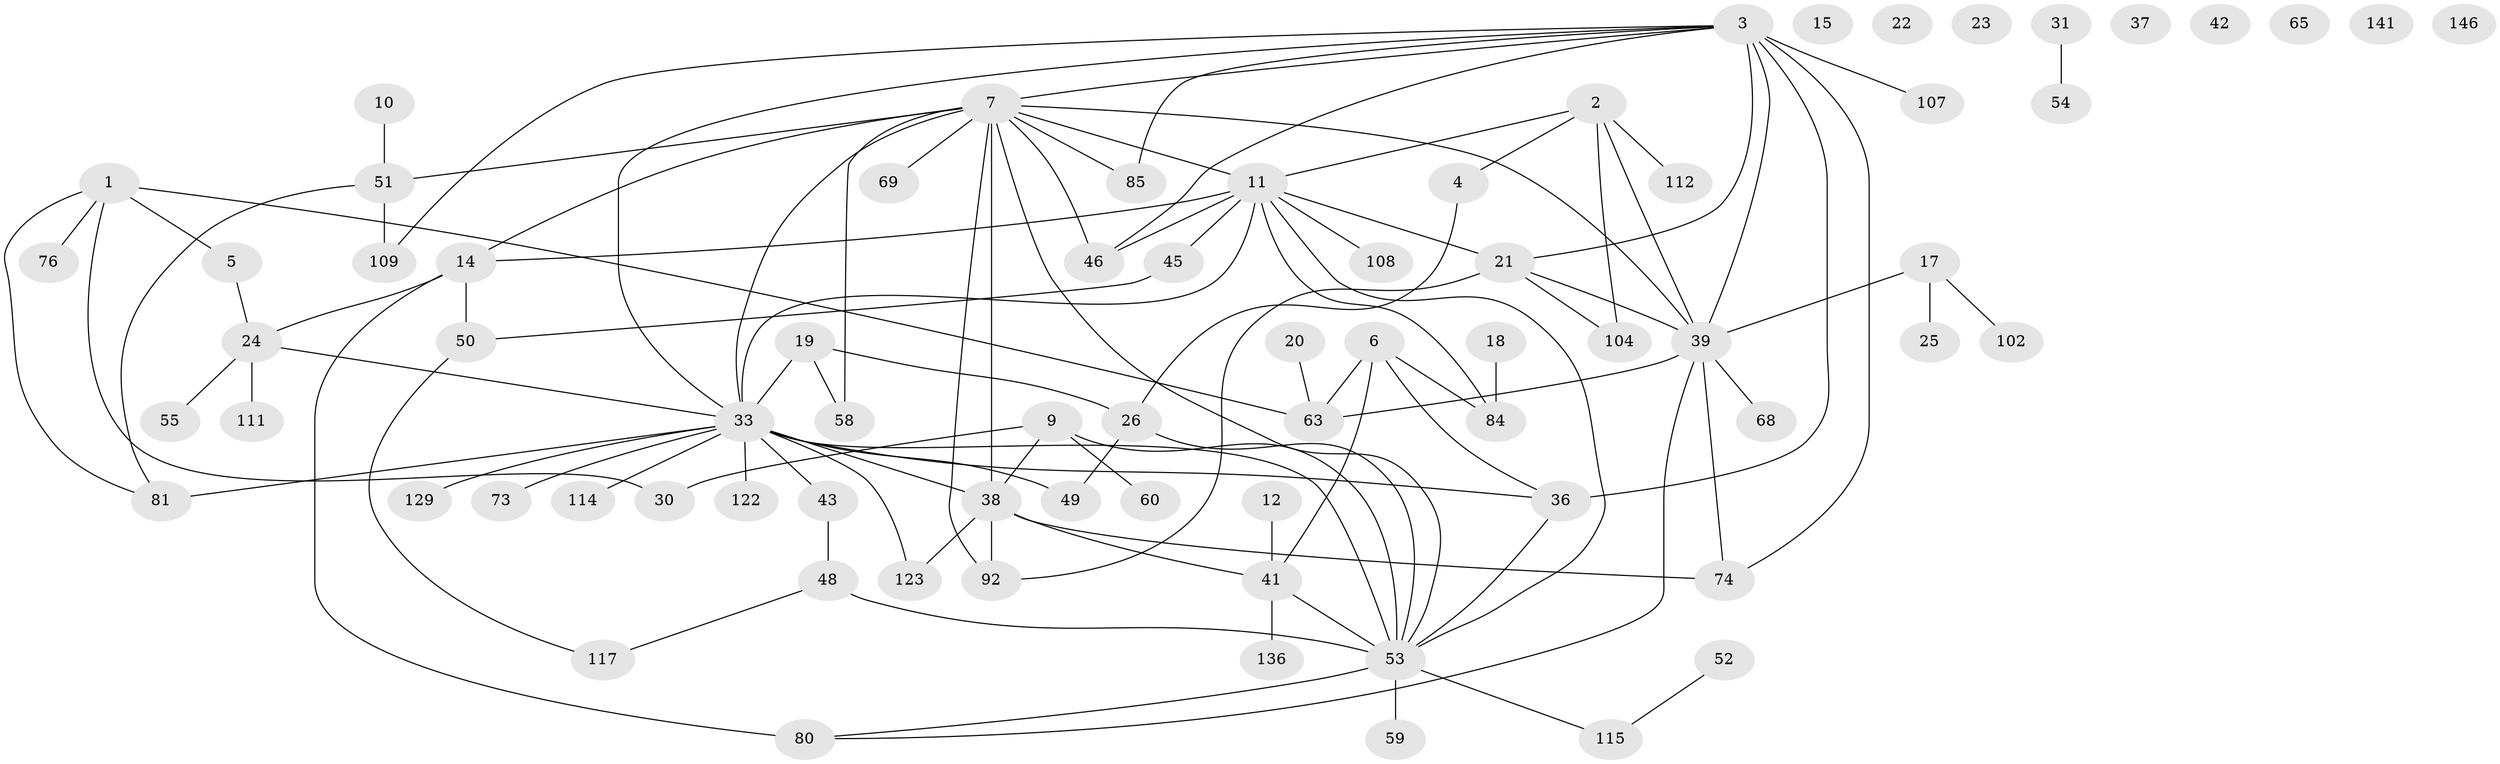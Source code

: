 // original degree distribution, {3: 0.18120805369127516, 4: 0.1476510067114094, 1: 0.2550335570469799, 6: 0.020134228187919462, 5: 0.10067114093959731, 2: 0.22818791946308725, 0: 0.053691275167785234, 7: 0.013422818791946308}
// Generated by graph-tools (version 1.1) at 2025/13/03/09/25 04:13:05]
// undirected, 74 vertices, 105 edges
graph export_dot {
graph [start="1"]
  node [color=gray90,style=filled];
  1 [super="+83+32"];
  2 [super="+118"];
  3 [super="+13+88+34"];
  4 [super="+70"];
  5 [super="+91"];
  6 [super="+120+134"];
  7 [super="+40+8+71"];
  9 [super="+72"];
  10;
  11 [super="+99+16+82"];
  12;
  14 [super="+66+105+56"];
  15;
  17;
  18;
  19 [super="+93"];
  20;
  21 [super="+75+119+44"];
  22;
  23;
  24 [super="+90+131"];
  25;
  26 [super="+29"];
  30 [super="+35"];
  31;
  33 [super="+86+127+62"];
  36;
  37;
  38 [super="+77"];
  39 [super="+126"];
  41 [super="+61"];
  42;
  43;
  45;
  46 [super="+95"];
  48;
  49;
  50 [super="+145+57"];
  51;
  52;
  53 [super="+79"];
  54;
  55;
  58 [super="+64+110"];
  59;
  60;
  63 [super="+78"];
  65;
  68;
  69;
  73;
  74 [super="+113"];
  76;
  80 [super="+87"];
  81;
  84 [super="+144+116"];
  85;
  92;
  102;
  104;
  107;
  108;
  109;
  111;
  112;
  114;
  115;
  117;
  122;
  123;
  129;
  136;
  141;
  146;
  1 -- 81;
  1 -- 76;
  1 -- 30;
  1 -- 5;
  1 -- 63;
  2 -- 112;
  2 -- 39 [weight=2];
  2 -- 104;
  2 -- 4;
  2 -- 11;
  3 -- 74;
  3 -- 7;
  3 -- 39;
  3 -- 36 [weight=2];
  3 -- 33;
  3 -- 85;
  3 -- 107;
  3 -- 109;
  3 -- 21;
  3 -- 46;
  4 -- 26;
  5 -- 24;
  6 -- 36;
  6 -- 63;
  6 -- 41;
  6 -- 84;
  7 -- 39 [weight=2];
  7 -- 33 [weight=2];
  7 -- 69;
  7 -- 46;
  7 -- 51;
  7 -- 92;
  7 -- 14;
  7 -- 85;
  7 -- 53;
  7 -- 58;
  7 -- 38 [weight=2];
  7 -- 11;
  9 -- 60;
  9 -- 30;
  9 -- 53;
  9 -- 38;
  10 -- 51;
  11 -- 33 [weight=2];
  11 -- 45;
  11 -- 84;
  11 -- 21;
  11 -- 53;
  11 -- 108;
  11 -- 46;
  11 -- 14;
  12 -- 41;
  14 -- 80 [weight=2];
  14 -- 50;
  14 -- 24;
  17 -- 25;
  17 -- 102;
  17 -- 39;
  18 -- 84;
  19 -- 33;
  19 -- 58;
  19 -- 26;
  20 -- 63;
  21 -- 104;
  21 -- 39;
  21 -- 92;
  24 -- 33;
  24 -- 111;
  24 -- 55;
  26 -- 49;
  26 -- 53;
  31 -- 54;
  33 -- 38 [weight=2];
  33 -- 122;
  33 -- 129;
  33 -- 36;
  33 -- 73;
  33 -- 43;
  33 -- 49;
  33 -- 81 [weight=2];
  33 -- 114 [weight=2];
  33 -- 123;
  33 -- 53;
  36 -- 53;
  38 -- 74;
  38 -- 123;
  38 -- 92;
  38 -- 41;
  39 -- 68;
  39 -- 74;
  39 -- 80;
  39 -- 63;
  41 -- 136;
  41 -- 53;
  43 -- 48;
  45 -- 50;
  48 -- 117;
  48 -- 53;
  50 -- 117;
  51 -- 81;
  51 -- 109;
  52 -- 115;
  53 -- 80;
  53 -- 115;
  53 -- 59;
}
